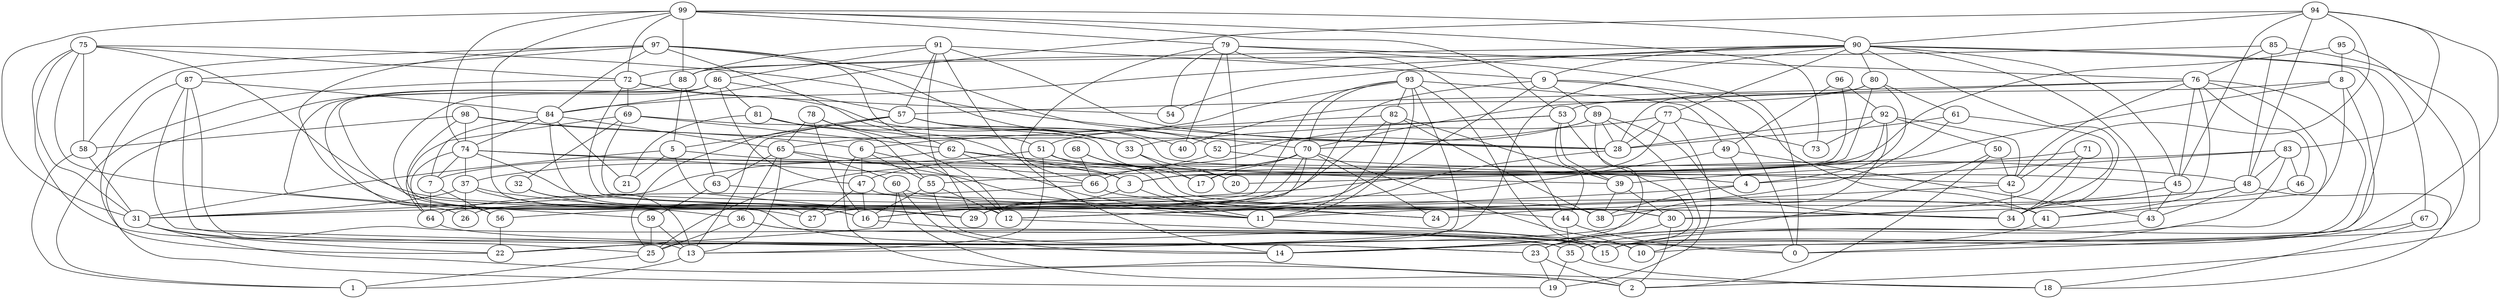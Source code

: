 digraph GG_graph {

subgraph G_graph {
edge [color = black]
"53" -> "39" [dir = none]
"53" -> "23" [dir = none]
"53" -> "33" [dir = none]
"53" -> "44" [dir = none]
"53" -> "51" [dir = none]
"12" -> "0" [dir = none]
"5" -> "21" [dir = none]
"5" -> "3" [dir = none]
"5" -> "31" [dir = none]
"5" -> "29" [dir = none]
"92" -> "73" [dir = none]
"92" -> "50" [dir = none]
"92" -> "17" [dir = none]
"92" -> "28" [dir = none]
"92" -> "42" [dir = none]
"92" -> "22" [dir = none]
"85" -> "48" [dir = none]
"85" -> "76" [dir = none]
"85" -> "72" [dir = none]
"85" -> "2" [dir = none]
"60" -> "2" [dir = none]
"60" -> "22" [dir = none]
"60" -> "14" [dir = none]
"60" -> "34" [dir = none]
"52" -> "48" [dir = none]
"52" -> "25" [dir = none]
"36" -> "25" [dir = none]
"36" -> "35" [dir = none]
"36" -> "15" [dir = none]
"42" -> "34" [dir = none]
"42" -> "11" [dir = none]
"25" -> "1" [dir = none]
"49" -> "29" [dir = none]
"49" -> "4" [dir = none]
"49" -> "43" [dir = none]
"80" -> "4" [dir = none]
"80" -> "28" [dir = none]
"80" -> "3" [dir = none]
"80" -> "40" [dir = none]
"80" -> "61" [dir = none]
"77" -> "7" [dir = none]
"77" -> "19" [dir = none]
"77" -> "73" [dir = none]
"77" -> "28" [dir = none]
"77" -> "31" [dir = none]
"98" -> "74" [dir = none]
"98" -> "27" [dir = none]
"98" -> "28" [dir = none]
"98" -> "58" [dir = none]
"98" -> "6" [dir = none]
"87" -> "22" [dir = none]
"87" -> "23" [dir = none]
"87" -> "15" [dir = none]
"87" -> "14" [dir = none]
"87" -> "84" [dir = none]
"41" -> "14" [dir = none]
"28" -> "16" [dir = none]
"86" -> "27" [dir = none]
"86" -> "57" [dir = none]
"86" -> "47" [dir = none]
"86" -> "59" [dir = none]
"86" -> "56" [dir = none]
"86" -> "15" [dir = none]
"86" -> "81" [dir = none]
"9" -> "89" [dir = none]
"9" -> "27" [dir = none]
"9" -> "0" [dir = none]
"9" -> "41" [dir = none]
"9" -> "16" [dir = none]
"93" -> "25" [dir = none]
"93" -> "15" [dir = none]
"93" -> "70" [dir = none]
"93" -> "64" [dir = none]
"93" -> "49" [dir = none]
"93" -> "65" [dir = none]
"93" -> "82" [dir = none]
"93" -> "11" [dir = none]
"96" -> "92" [dir = none]
"96" -> "49" [dir = none]
"96" -> "3" [dir = none]
"43" -> "23" [dir = none]
"47" -> "16" [dir = none]
"47" -> "41" [dir = none]
"47" -> "27" [dir = none]
"16" -> "15" [dir = none]
"32" -> "16" [dir = none]
"32" -> "13" [dir = none]
"97" -> "87" [dir = none]
"97" -> "70" [dir = none]
"97" -> "3" [dir = none]
"97" -> "84" [dir = none]
"97" -> "58" [dir = none]
"97" -> "51" [dir = none]
"97" -> "52" [dir = none]
"97" -> "36" [dir = none]
"45" -> "43" [dir = none]
"45" -> "34" [dir = none]
"57" -> "40" [dir = none]
"57" -> "25" [dir = none]
"57" -> "5" [dir = none]
"57" -> "13" [dir = none]
"57" -> "33" [dir = none]
"57" -> "42" [dir = none]
"31" -> "2" [dir = none]
"31" -> "22" [dir = none]
"31" -> "25" [dir = none]
"64" -> "23" [dir = none]
"13" -> "1" [dir = none]
"74" -> "37" [dir = none]
"74" -> "24" [dir = none]
"74" -> "4" [dir = none]
"74" -> "64" [dir = none]
"74" -> "66" [dir = none]
"74" -> "7" [dir = none]
"4" -> "38" [dir = none]
"4" -> "12" [dir = none]
"99" -> "88" [dir = none]
"99" -> "74" [dir = none]
"99" -> "31" [dir = none]
"99" -> "16" [dir = none]
"99" -> "53" [dir = none]
"99" -> "79" [dir = none]
"99" -> "90" [dir = none]
"99" -> "72" [dir = none]
"99" -> "73" [dir = none]
"56" -> "22" [dir = none]
"79" -> "40" [dir = none]
"79" -> "20" [dir = none]
"79" -> "0" [dir = none]
"79" -> "66" [dir = none]
"79" -> "44" [dir = none]
"79" -> "76" [dir = none]
"79" -> "54" [dir = none]
"44" -> "35" [dir = none]
"44" -> "0" [dir = none]
"63" -> "44" [dir = none]
"63" -> "59" [dir = none]
"50" -> "23" [dir = none]
"50" -> "42" [dir = none]
"50" -> "2" [dir = none]
"67" -> "18" [dir = none]
"67" -> "15" [dir = none]
"59" -> "25" [dir = none]
"59" -> "13" [dir = none]
"71" -> "30" [dir = none]
"71" -> "34" [dir = none]
"71" -> "39" [dir = none]
"23" -> "2" [dir = none]
"23" -> "19" [dir = none]
"78" -> "65" [dir = none]
"78" -> "12" [dir = none]
"78" -> "16" [dir = none]
"78" -> "62" [dir = none]
"76" -> "46" [dir = none]
"76" -> "41" [dir = none]
"76" -> "57" [dir = none]
"76" -> "70" [dir = none]
"76" -> "15" [dir = none]
"76" -> "42" [dir = none]
"76" -> "35" [dir = none]
"76" -> "45" [dir = none]
"70" -> "66" [dir = none]
"70" -> "10" [dir = none]
"70" -> "29" [dir = none]
"70" -> "17" [dir = none]
"70" -> "26" [dir = none]
"70" -> "24" [dir = none]
"70" -> "47" [dir = none]
"66" -> "24" [dir = none]
"66" -> "64" [dir = none]
"72" -> "33" [dir = none]
"72" -> "54" [dir = none]
"72" -> "69" [dir = none]
"72" -> "30" [dir = none]
"72" -> "1" [dir = none]
"75" -> "26" [dir = none]
"75" -> "11" [dir = none]
"75" -> "58" [dir = none]
"75" -> "28" [dir = none]
"75" -> "31" [dir = none]
"75" -> "13" [dir = none]
"75" -> "72" [dir = none]
"6" -> "47" [dir = none]
"6" -> "18" [dir = none]
"6" -> "55" [dir = none]
"6" -> "12" [dir = none]
"33" -> "20" [dir = none]
"33" -> "17" [dir = none]
"68" -> "66" [dir = none]
"68" -> "30" [dir = none]
"68" -> "17" [dir = none]
"89" -> "28" [dir = none]
"89" -> "70" [dir = none]
"89" -> "10" [dir = none]
"89" -> "14" [dir = none]
"89" -> "34" [dir = none]
"89" -> "52" [dir = none]
"82" -> "11" [dir = none]
"82" -> "38" [dir = none]
"82" -> "6" [dir = none]
"82" -> "56" [dir = none]
"82" -> "39" [dir = none]
"61" -> "34" [dir = none]
"61" -> "28" [dir = none]
"61" -> "12" [dir = none]
"65" -> "36" [dir = none]
"65" -> "63" [dir = none]
"65" -> "11" [dir = none]
"65" -> "13" [dir = none]
"65" -> "60" [dir = none]
"7" -> "56" [dir = none]
"7" -> "64" [dir = none]
"51" -> "31" [dir = none]
"51" -> "38" [dir = none]
"51" -> "13" [dir = none]
"51" -> "45" [dir = none]
"90" -> "88" [dir = none]
"90" -> "43" [dir = none]
"90" -> "84" [dir = none]
"90" -> "80" [dir = none]
"90" -> "13" [dir = none]
"90" -> "0" [dir = none]
"90" -> "9" [dir = none]
"90" -> "34" [dir = none]
"90" -> "67" [dir = none]
"90" -> "45" [dir = none]
"90" -> "54" [dir = none]
"90" -> "77" [dir = none]
"11" -> "10" [dir = none]
"39" -> "30" [dir = none]
"39" -> "38" [dir = none]
"95" -> "10" [dir = none]
"95" -> "8" [dir = none]
"95" -> "3" [dir = none]
"81" -> "33" [dir = none]
"81" -> "21" [dir = none]
"81" -> "55" [dir = none]
"69" -> "32" [dir = none]
"69" -> "62" [dir = none]
"69" -> "20" [dir = none]
"69" -> "34" [dir = none]
"69" -> "64" [dir = none]
"84" -> "7" [dir = none]
"84" -> "12" [dir = none]
"84" -> "21" [dir = none]
"84" -> "65" [dir = none]
"84" -> "74" [dir = none]
"58" -> "1" [dir = none]
"58" -> "31" [dir = none]
"30" -> "2" [dir = none]
"30" -> "14" [dir = none]
"62" -> "3" [dir = none]
"62" -> "37" [dir = none]
"62" -> "11" [dir = none]
"62" -> "39" [dir = none]
"55" -> "12" [dir = none]
"55" -> "16" [dir = none]
"55" -> "35" [dir = none]
"3" -> "29" [dir = none]
"3" -> "11" [dir = none]
"83" -> "0" [dir = none]
"83" -> "48" [dir = none]
"83" -> "4" [dir = none]
"83" -> "46" [dir = none]
"83" -> "55" [dir = none]
"94" -> "84" [dir = none]
"94" -> "42" [dir = none]
"94" -> "48" [dir = none]
"94" -> "90" [dir = none]
"94" -> "15" [dir = none]
"94" -> "45" [dir = none]
"94" -> "83" [dir = none]
"37" -> "26" [dir = none]
"37" -> "16" [dir = none]
"37" -> "31" [dir = none]
"37" -> "29" [dir = none]
"46" -> "30" [dir = none]
"48" -> "24" [dir = none]
"48" -> "18" [dir = none]
"48" -> "38" [dir = none]
"48" -> "43" [dir = none]
"88" -> "5" [dir = none]
"88" -> "63" [dir = none]
"88" -> "19" [dir = none]
"8" -> "15" [dir = none]
"8" -> "20" [dir = none]
"8" -> "53" [dir = none]
"8" -> "41" [dir = none]
"35" -> "19" [dir = none]
"35" -> "18" [dir = none]
"91" -> "29" [dir = none]
"91" -> "86" [dir = none]
"91" -> "14" [dir = none]
"91" -> "28" [dir = none]
"91" -> "9" [dir = none]
"91" -> "88" [dir = none]
"91" -> "57" [dir = none]
}

}

